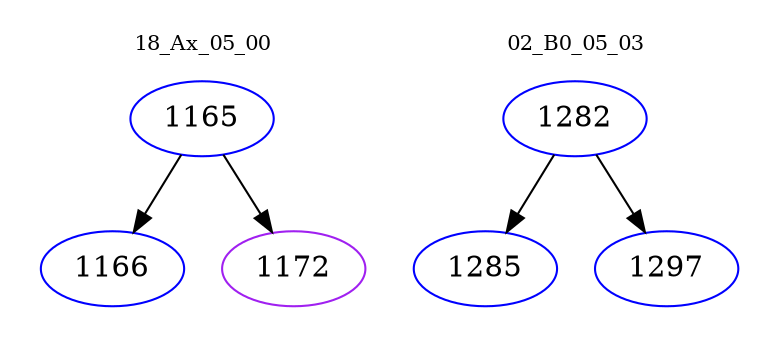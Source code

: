 digraph{
subgraph cluster_0 {
color = white
label = "18_Ax_05_00";
fontsize=10;
T0_1165 [label="1165", color="blue"]
T0_1165 -> T0_1166 [color="black"]
T0_1166 [label="1166", color="blue"]
T0_1165 -> T0_1172 [color="black"]
T0_1172 [label="1172", color="purple"]
}
subgraph cluster_1 {
color = white
label = "02_B0_05_03";
fontsize=10;
T1_1282 [label="1282", color="blue"]
T1_1282 -> T1_1285 [color="black"]
T1_1285 [label="1285", color="blue"]
T1_1282 -> T1_1297 [color="black"]
T1_1297 [label="1297", color="blue"]
}
}
